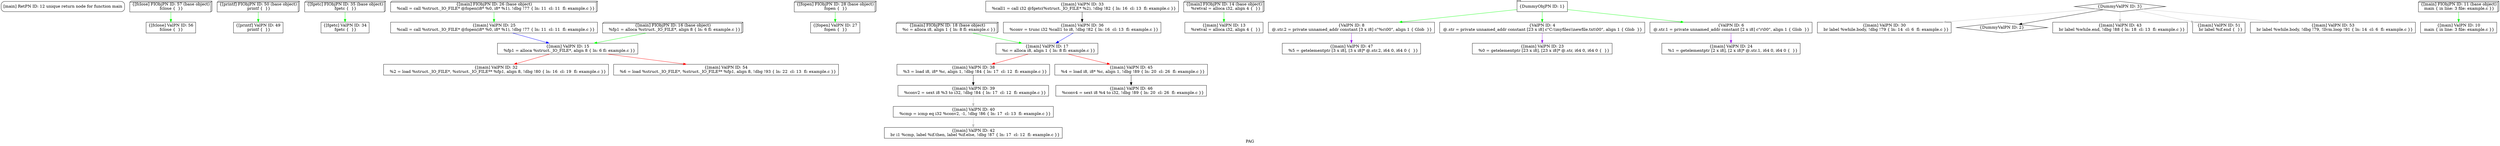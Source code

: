 digraph "PAG" {
	label="PAG";

	Node0x5629a235ecf0 [shape=record,shape=Mrecord,label="{[main] RetPN ID: 12 unique return node for function main}"];
	Node0x5629a235ebc0 [shape=record,shape=box3d,label="{[fclose] FIObjPN ID: 57 (base object)\n fclose \{  \}}"];
	Node0x5629a235ebc0 -> Node0x5629a235cf30[color=green];
	Node0x5629a235ea20 [shape=record,shape=box3d,label="{[printf] FIObjPN ID: 50 (base object)\n printf \{  \}}"];
	Node0x5629a235ea20 -> Node0x5629a235c6e0[color=green];
	Node0x5629a235e880 [shape=record,shape=box3d,label="{[fgetc] FIObjPN ID: 35 (base object)\n fgetc \{  \}}"];
	Node0x5629a235e880 -> Node0x5629a235b0d0[color=green];
	Node0x5629a235e6e0 [shape=record,shape=box3d,label="{[main] FIObjPN ID: 26 (base object)\n   %call = call %struct._IO_FILE* @fopen(i8* %0, i8* %1), !dbg !77 \{ ln: 11  cl: 11  fl: example.c \}}"];
	Node0x5629a235e6e0 -> Node0x5629a235aae0[color=green];
	Node0x5629a235e540 [shape=record,shape=box3d,label="{[fopen] FIObjPN ID: 28 (base object)\n fopen \{  \}}"];
	Node0x5629a235e540 -> Node0x5629a235a750[color=green];
	Node0x5629a235e200 [shape=record,shape=box3d,label="{[main] FIObjPN ID: 18 (base object)\n   %c = alloca i8, align 1 \{ ln: 8 fl: example.c \}}"];
	Node0x5629a235e200 -> Node0x5629a235a030[color=green];
	Node0x5629a235e060 [shape=record,shape=box3d,label="{[main] FIObjPN ID: 16 (base object)\n   %fp1 = alloca %struct._IO_FILE*, align 8 \{ ln: 6 fl: example.c \}}"];
	Node0x5629a235e060 -> Node0x5629a2359f00[color=green];
	Node0x5629a235dac0 [shape=record,shape=box3d,label="{[main] FIObjPN ID: 14 (base object)\n   %retval = alloca i32, align 4 \{  \}}"];
	Node0x5629a235dac0 -> Node0x5629a2359dd0[color=green];
	Node0x5629a235aae0 [shape=record,shape=box,label="{[main] ValPN ID: 25\n   %call = call %struct._IO_FILE* @fopen(i8* %0, i8* %1), !dbg !77 \{ ln: 11  cl: 11  fl: example.c \}}"];
	Node0x5629a235aae0 -> Node0x5629a2359f00[color=blue];
	Node0x5629a2359ca0 [shape=record,shape=box,label="{ValPN ID: 8\n @.str.2 = private unnamed_addr constant [3 x i8] c\"%c\\00\", align 1 \{ Glob  \}}"];
	Node0x5629a2359ca0 -> Node0x5629a235b9d0[color=purple];
	Node0x5629a235a750 [shape=record,shape=box,label="{[fopen] ValPN ID: 27\n fopen \{  \}}"];
	Node0x5629a235b330 [shape=record,shape=box,label="{[main] ValPN ID: 36\n   %conv = trunc i32 %call1 to i8, !dbg !82 \{ ln: 16  cl: 13  fl: example.c \}}"];
	Node0x5629a235b330 -> Node0x5629a235a030[color=blue];
	Node0x5629a235b0d0 [shape=record,shape=box,label="{[fgetc] ValPN ID: 34\n fgetc \{  \}}"];
	Node0x5629a2359dd0 [shape=record,shape=box,label="{[main] ValPN ID: 13\n   %retval = alloca i32, align 4 \{  \}}"];
	Node0x5629a235ae70 [shape=record,shape=box,label="{[main] ValPN ID: 30\n   br label %while.body, !dbg !79 \{ ln: 14  cl: 6  fl: example.c \}}"];
	Node0x5629a2358eb0 [shape=record,shape=tab,label="{DummyObjPN ID: 1}"];
	Node0x5629a2358eb0 -> Node0x5629a2359a40[color=green];
	Node0x5629a2358eb0 -> Node0x5629a2359b70[color=green];
	Node0x5629a2358eb0 -> Node0x5629a2359ca0[color=green];
	Node0x5629a2358fe0 [shape=record,shape=diamond,label="{DummyValPN ID: 2}"];
	Node0x5629a2359f00 [shape=record,shape=box,label="{[main] ValPN ID: 15\n   %fp1 = alloca %struct._IO_FILE*, align 8 \{ ln: 6 fl: example.c \}}"];
	Node0x5629a2359f00 -> Node0x5629a235afa0[color=red];
	Node0x5629a2359f00 -> Node0x5629a235ce00[color=red];
	Node0x5629a235afa0 [shape=record,shape=box,label="{[main] ValPN ID: 32\n   %2 = load %struct._IO_FILE*, %struct._IO_FILE** %fp1, align 8, !dbg !80 \{ ln: 16  cl: 19  fl: example.c \}}"];
	Node0x5629a2359110 [shape=record,shape=diamond,label="{DummyValPN ID: 3}"];
	Node0x5629a2359110 -> Node0x5629a2358fe0[color=black];
	Node0x5629a2359110 -> Node0x5629a235ae70[color=grey];
	Node0x5629a2359110 -> Node0x5629a235c0f0[color=grey];
	Node0x5629a2359110 -> Node0x5629a235ca70[color=grey];
	Node0x5629a2359110 -> Node0x5629a235cba0[color=grey];
	Node0x5629a2359910 [shape=record,shape=box,label="{[main] ValPN ID: 10\n main \{ in line: 3 file: example.c \}}"];
	Node0x5629a235b200 [shape=record,shape=box,label="{[main] ValPN ID: 33\n   %call1 = call i32 @fgetc(%struct._IO_FILE* %2), !dbg !82 \{ ln: 16  cl: 13  fl: example.c \}}"];
	Node0x5629a235b200 -> Node0x5629a235b330[color=black];
	Node0x5629a2359a40 [shape=record,shape=box,label="{ValPN ID: 4\n @.str = private unnamed_addr constant [23 x i8] c\"C:\\\\myfiles\\\\newfile.txt\\00\", align 1 \{ Glob  \}}"];
	Node0x5629a2359a40 -> Node0x5629a235bb00[color=purple];
	Node0x5629a235a030 [shape=record,shape=box,label="{[main] ValPN ID: 17\n   %c = alloca i8, align 1 \{ ln: 8 fl: example.c \}}"];
	Node0x5629a235a030 -> Node0x5629a235b770[color=red];
	Node0x5629a235a030 -> Node0x5629a235c220[color=red];
	Node0x5629a2359b70 [shape=record,shape=box,label="{ValPN ID: 6\n @.str.1 = private unnamed_addr constant [2 x i8] c\"r\\00\", align 1 \{ Glob  \}}"];
	Node0x5629a2359b70 -> Node0x5629a235ccd0[color=purple];
	Node0x5629a235b770 [shape=record,shape=box,label="{[main] ValPN ID: 38\n   %3 = load i8, i8* %c, align 1, !dbg !84 \{ ln: 17  cl: 12  fl: example.c \}}"];
	Node0x5629a235b770 -> Node0x5629a235b8a0[color=black];
	Node0x5629a235b8a0 [shape=record,shape=box,label="{[main] ValPN ID: 39\n   %conv2 = sext i8 %3 to i32, !dbg !84 \{ ln: 17  cl: 12  fl: example.c \}}"];
	Node0x5629a235b8a0 -> Node0x5629a235bd60[color=grey];
	Node0x5629a235b9d0 [shape=record,shape=box,label="{[main] ValPN ID: 47\n   %5 = getelementptr [3 x i8], [3 x i8]* @.str.2, i64 0, i64 0 \{  \}}"];
	Node0x5629a235bb00 [shape=record,shape=box,label="{[main] ValPN ID: 23\n   %0 = getelementptr [23 x i8], [23 x i8]* @.str, i64 0, i64 0 \{  \}}"];
	Node0x5629a235bd60 [shape=record,shape=box,label="{[main] ValPN ID: 40\n   %cmp = icmp eq i32 %conv2, -1, !dbg !86 \{ ln: 17  cl: 13  fl: example.c \}}"];
	Node0x5629a235bd60 -> Node0x5629a235be90[color=grey];
	Node0x5629a235be90 [shape=record,shape=box,label="{[main] ValPN ID: 42\n   br i1 %cmp, label %if.then, label %if.else, !dbg !87 \{ ln: 17  cl: 12  fl: example.c \}}"];
	Node0x5629a235c0f0 [shape=record,shape=box,label="{[main] ValPN ID: 43\n   br label %while.end, !dbg !88 \{ ln: 18  cl: 13  fl: example.c \}}"];
	Node0x5629a235c220 [shape=record,shape=box,label="{[main] ValPN ID: 45\n   %4 = load i8, i8* %c, align 1, !dbg !89 \{ ln: 20  cl: 26  fl: example.c \}}"];
	Node0x5629a235c220 -> Node0x5629a235c480[color=black];
	Node0x5629a235c480 [shape=record,shape=box,label="{[main] ValPN ID: 46\n   %conv4 = sext i8 %4 to i32, !dbg !89 \{ ln: 20  cl: 26  fl: example.c \}}"];
	Node0x5629a235c6e0 [shape=record,shape=box,label="{[printf] ValPN ID: 49\n printf \{  \}}"];
	Node0x5629a235ca70 [shape=record,shape=box,label="{[main] ValPN ID: 51\n   br label %if.end \{  \}}"];
	Node0x5629a235cba0 [shape=record,shape=box,label="{[main] ValPN ID: 53\n   br label %while.body, !dbg !79, !llvm.loop !91 \{ ln: 14  cl: 6  fl: example.c \}}"];
	Node0x5629a235ccd0 [shape=record,shape=box,label="{[main] ValPN ID: 24\n   %1 = getelementptr [2 x i8], [2 x i8]* @.str.1, i64 0, i64 0 \{  \}}"];
	Node0x5629a235ce00 [shape=record,shape=box,label="{[main] ValPN ID: 54\n   %6 = load %struct._IO_FILE*, %struct._IO_FILE** %fp1, align 8, !dbg !93 \{ ln: 22  cl: 13  fl: example.c \}}"];
	Node0x5629a235cf30 [shape=record,shape=box,label="{[fclose] ValPN ID: 56\n fclose \{  \}}"];
	Node0x5629a235d920 [shape=record,shape=box3d,label="{[main] FIObjPN ID: 11 (base object)\n main \{ in line: 3 file: example.c \}}"];
	Node0x5629a235d920 -> Node0x5629a2359910[color=green];
}
